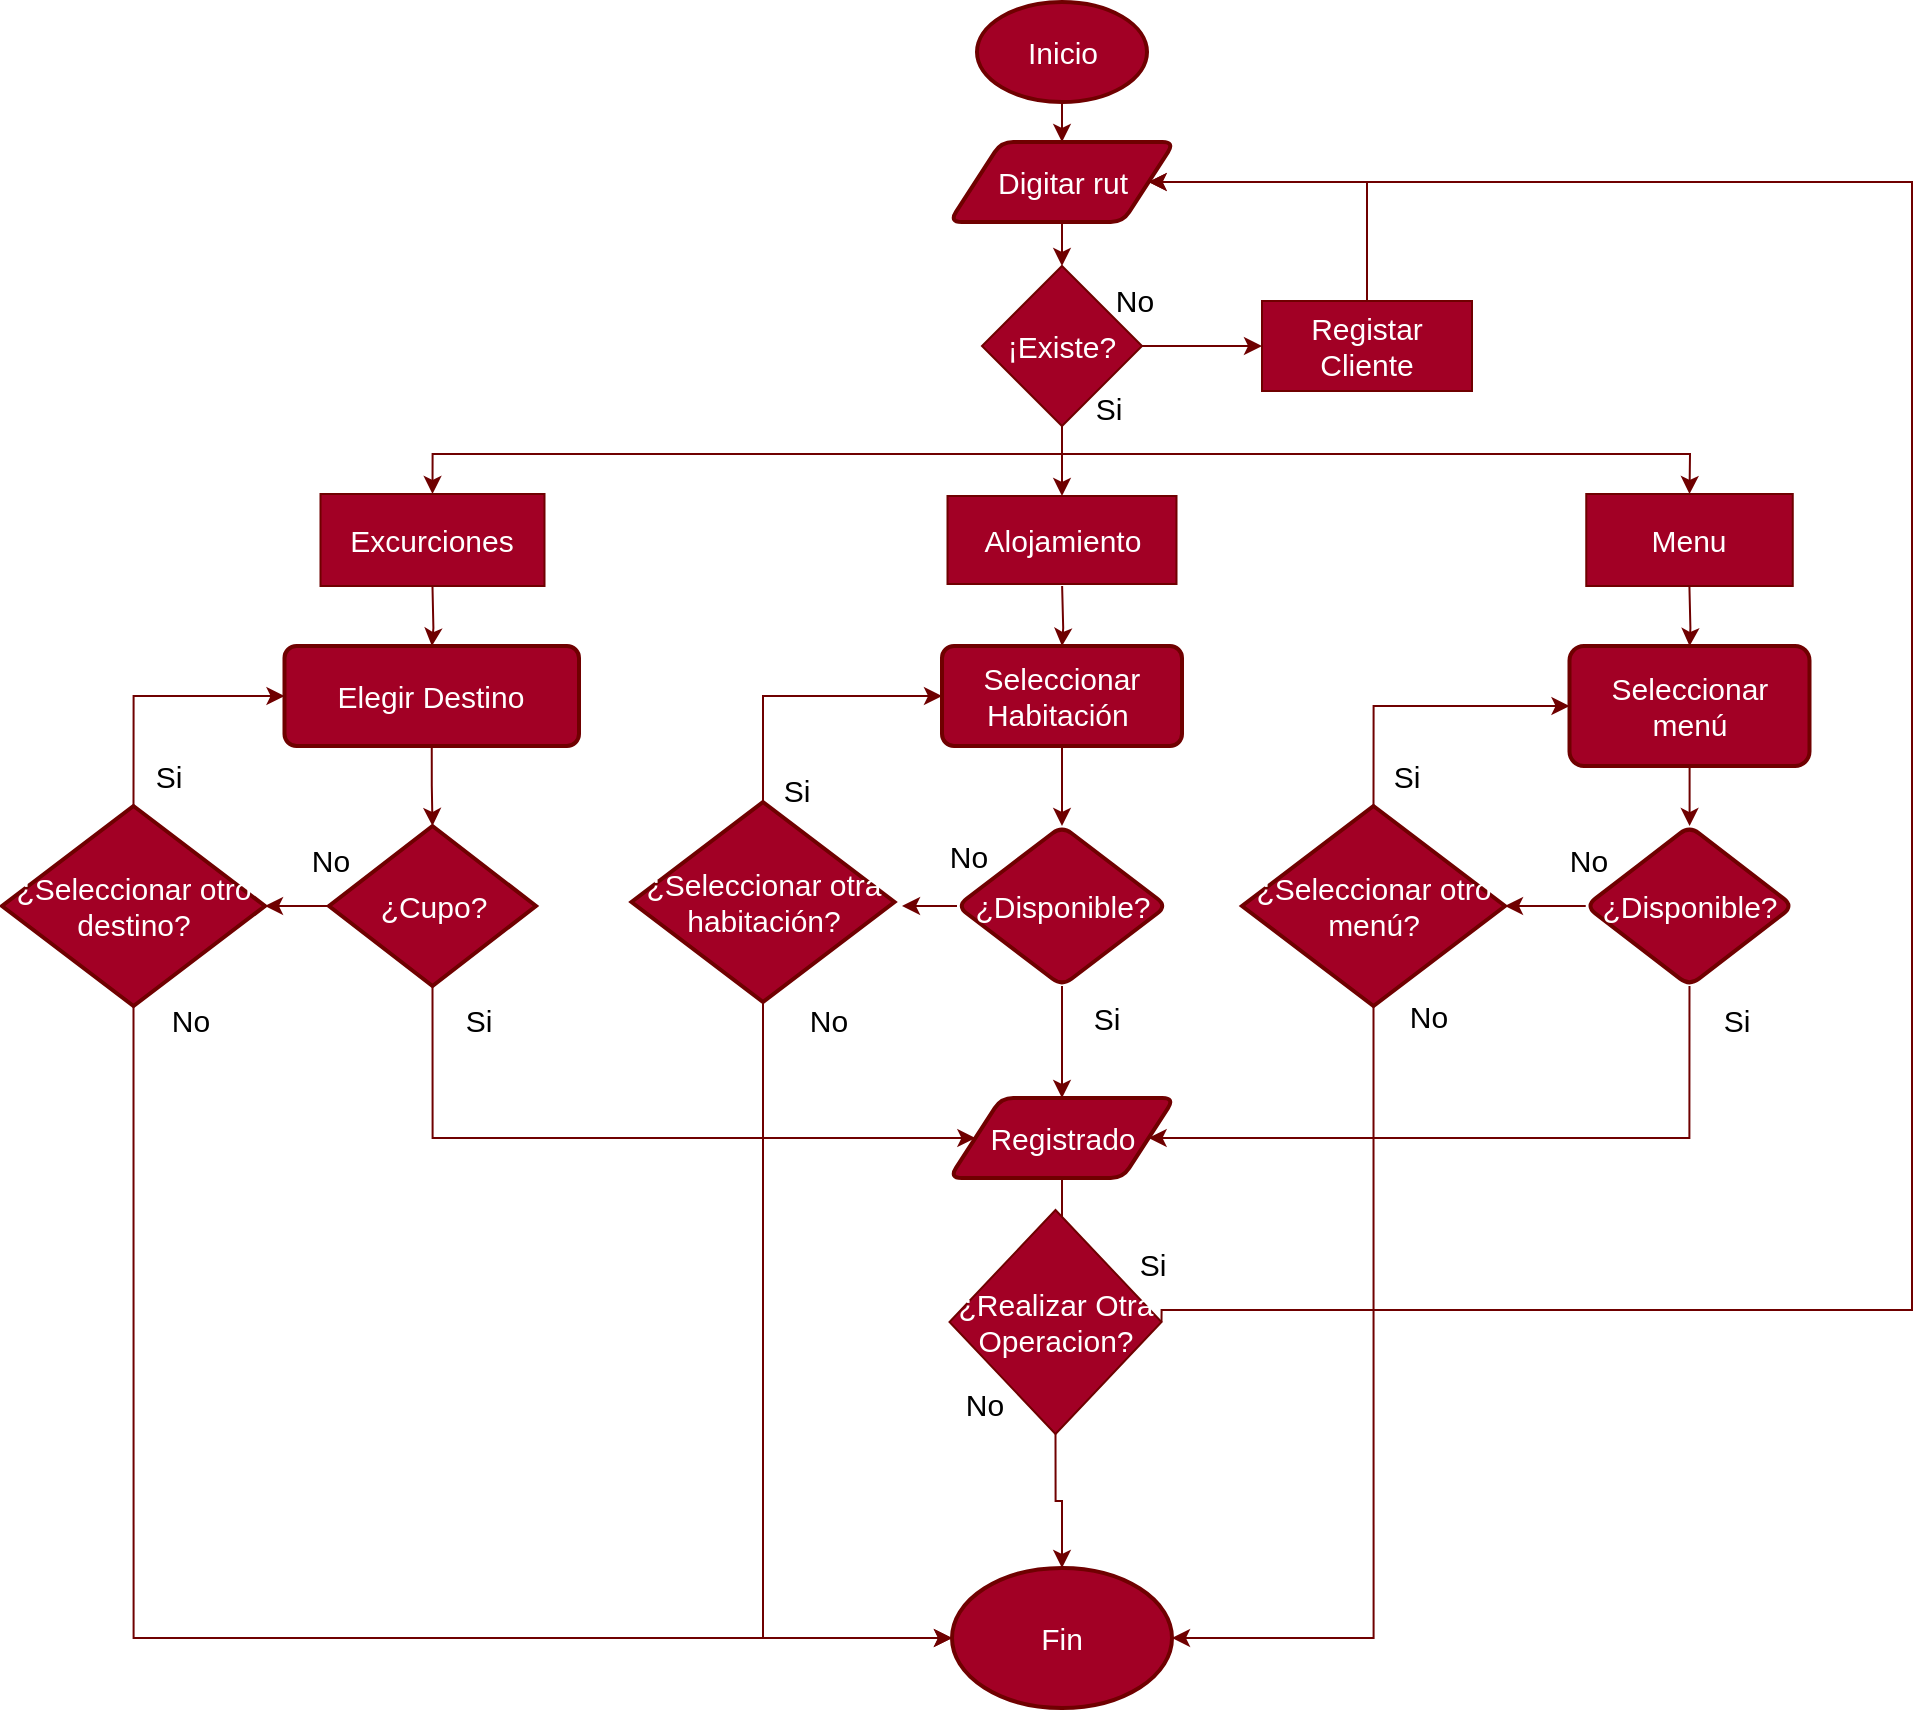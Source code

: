 <mxfile>
    <diagram id="OF3l6ANrcZxUyBVm6mN1" name="Page-1">
        <mxGraphModel dx="1988" dy="1126" grid="0" gridSize="10" guides="1" tooltips="1" connect="1" arrows="1" fold="1" page="0" pageScale="1" pageWidth="827" pageHeight="1169" math="0" shadow="0">
            <root>
                <mxCell id="0"/>
                <mxCell id="1" parent="0"/>
                <mxCell id="52" style="edgeStyle=orthogonalEdgeStyle;rounded=0;orthogonalLoop=1;jettySize=auto;html=1;exitX=0.5;exitY=1;exitDx=0;exitDy=0;exitPerimeter=0;entryX=0.5;entryY=0;entryDx=0;entryDy=0;fontSize=15;fillColor=#a20025;strokeColor=#6F0000;" parent="1" source="53" target="66" edge="1">
                    <mxGeometry relative="1" as="geometry"/>
                </mxCell>
                <mxCell id="53" value="Inicio" style="strokeWidth=2;html=1;shape=mxgraph.flowchart.start_2;whiteSpace=wrap;fontSize=15;fillColor=#a20025;fontColor=#ffffff;strokeColor=#6F0000;" parent="1" vertex="1">
                    <mxGeometry x="347.5" y="80" width="85" height="50" as="geometry"/>
                </mxCell>
                <mxCell id="54" value="" style="edgeStyle=orthogonalEdgeStyle;rounded=0;orthogonalLoop=1;jettySize=auto;html=1;fontSize=15;fillColor=#a20025;strokeColor=#6F0000;" parent="1" target="57" edge="1">
                    <mxGeometry relative="1" as="geometry">
                        <mxPoint x="75.235" y="372" as="sourcePoint"/>
                    </mxGeometry>
                </mxCell>
                <mxCell id="55" value="" style="edgeStyle=orthogonalEdgeStyle;rounded=0;orthogonalLoop=1;jettySize=auto;html=1;fontSize=15;fillColor=#a20025;strokeColor=#6F0000;" parent="1" target="68" edge="1">
                    <mxGeometry relative="1" as="geometry">
                        <mxPoint x="390.059" y="372" as="sourcePoint"/>
                    </mxGeometry>
                </mxCell>
                <mxCell id="56" value="" style="edgeStyle=orthogonalEdgeStyle;rounded=0;orthogonalLoop=1;jettySize=auto;html=1;fontSize=15;fillColor=#a20025;strokeColor=#6F0000;" parent="1" target="73" edge="1">
                    <mxGeometry relative="1" as="geometry">
                        <mxPoint x="703.706" y="372" as="sourcePoint"/>
                    </mxGeometry>
                </mxCell>
                <mxCell id="57" value="Elegir Destino" style="whiteSpace=wrap;html=1;strokeWidth=2;rounded=1;arcSize=12;fontSize=15;fillColor=#a20025;fontColor=#ffffff;strokeColor=#6F0000;" parent="1" vertex="1">
                    <mxGeometry x="1.25" y="402" width="147.25" height="50" as="geometry"/>
                </mxCell>
                <mxCell id="58" style="edgeStyle=orthogonalEdgeStyle;rounded=0;orthogonalLoop=1;jettySize=auto;html=1;exitX=0.5;exitY=1;exitDx=0;exitDy=0;exitPerimeter=0;entryX=0;entryY=0.5;entryDx=0;entryDy=0;fontSize=15;fillColor=#a20025;strokeColor=#6F0000;" parent="1" source="60" target="77" edge="1">
                    <mxGeometry relative="1" as="geometry">
                        <Array as="points">
                            <mxPoint x="75" y="648"/>
                        </Array>
                    </mxGeometry>
                </mxCell>
                <mxCell id="59" value="" style="edgeStyle=orthogonalEdgeStyle;rounded=0;orthogonalLoop=1;jettySize=auto;html=1;fontSize=15;fillColor=#a20025;strokeColor=#6F0000;" parent="1" source="60" target="84" edge="1">
                    <mxGeometry relative="1" as="geometry"/>
                </mxCell>
                <mxCell id="60" value="¿Cupo&lt;span style=&quot;background-color: initial; font-size: 15px;&quot;&gt;?&lt;/span&gt;" style="strokeWidth=2;html=1;shape=mxgraph.flowchart.decision;whiteSpace=wrap;fontSize=15;fillColor=#a20025;fontColor=#ffffff;strokeColor=#6F0000;" parent="1" vertex="1">
                    <mxGeometry x="23.5" y="492" width="103.5" height="80" as="geometry"/>
                </mxCell>
                <mxCell id="61" value="Si" style="text;html=1;align=center;verticalAlign=middle;resizable=0;points=[];autosize=1;fontSize=15;" parent="1" vertex="1">
                    <mxGeometry x="82.5" y="574" width="31" height="30" as="geometry"/>
                </mxCell>
                <mxCell id="62" value="No" style="text;html=1;align=center;verticalAlign=middle;resizable=0;points=[];autosize=1;fontSize=15;" parent="1" vertex="1">
                    <mxGeometry x="5.25" y="494" width="37" height="30" as="geometry"/>
                </mxCell>
                <mxCell id="63" style="edgeStyle=orthogonalEdgeStyle;rounded=0;orthogonalLoop=1;jettySize=auto;html=1;exitX=0.5;exitY=1;exitDx=0;exitDy=0;entryX=0.5;entryY=0;entryDx=0;entryDy=0;entryPerimeter=0;fontSize=15;fillColor=#a20025;strokeColor=#6F0000;" parent="1" source="57" target="60" edge="1">
                    <mxGeometry relative="1" as="geometry"/>
                </mxCell>
                <mxCell id="64" value="Fin" style="ellipse;whiteSpace=wrap;html=1;strokeWidth=2;fontSize=15;fillColor=#a20025;fontColor=#ffffff;strokeColor=#6F0000;" parent="1" vertex="1">
                    <mxGeometry x="335" y="863" width="110" height="70" as="geometry"/>
                </mxCell>
                <mxCell id="65" style="edgeStyle=orthogonalEdgeStyle;rounded=0;orthogonalLoop=1;jettySize=auto;html=1;exitX=0.5;exitY=1;exitDx=0;exitDy=0;entryX=0.5;entryY=0;entryDx=0;entryDy=0;fillColor=#a20025;strokeColor=#6F0000;fontSize=15;" parent="1" source="66" target="100" edge="1">
                    <mxGeometry relative="1" as="geometry"/>
                </mxCell>
                <mxCell id="66" value="Digitar rut" style="shape=parallelogram;html=1;strokeWidth=2;perimeter=parallelogramPerimeter;whiteSpace=wrap;rounded=1;arcSize=12;size=0.23;fontSize=15;fillColor=#a20025;fontColor=#ffffff;strokeColor=#6F0000;" parent="1" vertex="1">
                    <mxGeometry x="333.75" y="150" width="112.5" height="40" as="geometry"/>
                </mxCell>
                <mxCell id="67" value="" style="edgeStyle=orthogonalEdgeStyle;rounded=0;orthogonalLoop=1;jettySize=auto;html=1;fontSize=15;fillColor=#a20025;strokeColor=#6F0000;" parent="1" source="68" target="71" edge="1">
                    <mxGeometry relative="1" as="geometry"/>
                </mxCell>
                <mxCell id="68" value="Seleccionar Habitación&amp;nbsp;" style="whiteSpace=wrap;html=1;strokeWidth=2;rounded=1;arcSize=12;fontSize=15;fillColor=#a20025;fontColor=#ffffff;strokeColor=#6F0000;" parent="1" vertex="1">
                    <mxGeometry x="330" y="402" width="120" height="50" as="geometry"/>
                </mxCell>
                <mxCell id="69" style="edgeStyle=orthogonalEdgeStyle;rounded=0;orthogonalLoop=1;jettySize=auto;html=1;exitX=0.5;exitY=1;exitDx=0;exitDy=0;entryX=0.5;entryY=0;entryDx=0;entryDy=0;fontSize=15;fillColor=#a20025;strokeColor=#6F0000;" parent="1" source="71" target="77" edge="1">
                    <mxGeometry relative="1" as="geometry"/>
                </mxCell>
                <mxCell id="70" style="edgeStyle=orthogonalEdgeStyle;rounded=0;orthogonalLoop=1;jettySize=auto;html=1;exitX=0;exitY=0.5;exitDx=0;exitDy=0;fontSize=15;fillColor=#a20025;strokeColor=#6F0000;" parent="1" source="71" edge="1">
                    <mxGeometry relative="1" as="geometry">
                        <mxPoint x="310" y="531.545" as="targetPoint"/>
                    </mxGeometry>
                </mxCell>
                <mxCell id="71" value="¿Disponible?" style="rhombus;whiteSpace=wrap;html=1;strokeWidth=2;rounded=1;arcSize=12;fontSize=15;fillColor=#a20025;fontColor=#ffffff;strokeColor=#6F0000;" parent="1" vertex="1">
                    <mxGeometry x="337.5" y="492" width="105" height="80" as="geometry"/>
                </mxCell>
                <mxCell id="72" value="" style="edgeStyle=orthogonalEdgeStyle;rounded=0;orthogonalLoop=1;jettySize=auto;html=1;fontSize=15;fillColor=#a20025;strokeColor=#6F0000;" parent="1" source="73" target="75" edge="1">
                    <mxGeometry relative="1" as="geometry"/>
                </mxCell>
                <mxCell id="73" value="Seleccionar menú" style="whiteSpace=wrap;html=1;strokeWidth=2;rounded=1;arcSize=12;fontSize=15;fillColor=#a20025;fontColor=#ffffff;strokeColor=#6F0000;" parent="1" vertex="1">
                    <mxGeometry x="643.75" y="402" width="120" height="60" as="geometry"/>
                </mxCell>
                <mxCell id="74" style="edgeStyle=orthogonalEdgeStyle;rounded=0;orthogonalLoop=1;jettySize=auto;html=1;exitX=0.5;exitY=1;exitDx=0;exitDy=0;entryX=1;entryY=0.5;entryDx=0;entryDy=0;fontSize=15;fillColor=#a20025;strokeColor=#6F0000;" parent="1" source="75" target="77" edge="1">
                    <mxGeometry relative="1" as="geometry">
                        <Array as="points">
                            <mxPoint x="704" y="648"/>
                        </Array>
                    </mxGeometry>
                </mxCell>
                <mxCell id="75" value="¿Disponible?" style="rhombus;whiteSpace=wrap;html=1;strokeWidth=2;rounded=1;arcSize=12;fontSize=15;fillColor=#a20025;fontColor=#ffffff;strokeColor=#6F0000;" parent="1" vertex="1">
                    <mxGeometry x="651.87" y="492" width="103.75" height="80" as="geometry"/>
                </mxCell>
                <mxCell id="76" style="edgeStyle=orthogonalEdgeStyle;rounded=0;orthogonalLoop=1;jettySize=auto;html=1;exitX=0.5;exitY=1;exitDx=0;exitDy=0;fillColor=#a20025;strokeColor=#6F0000;fontSize=15;" parent="1" source="77" target="112" edge="1">
                    <mxGeometry relative="1" as="geometry"/>
                </mxCell>
                <mxCell id="77" value="Registrado" style="shape=parallelogram;html=1;strokeWidth=2;perimeter=parallelogramPerimeter;whiteSpace=wrap;rounded=1;arcSize=12;size=0.23;fontSize=15;fillColor=#a20025;fontColor=#ffffff;strokeColor=#6F0000;" parent="1" vertex="1">
                    <mxGeometry x="333.75" y="628" width="112.5" height="40" as="geometry"/>
                </mxCell>
                <mxCell id="78" value="No" style="text;html=1;align=center;verticalAlign=middle;resizable=0;points=[];autosize=1;fontSize=15;" parent="1" vertex="1">
                    <mxGeometry x="324" y="492" width="37" height="30" as="geometry"/>
                </mxCell>
                <mxCell id="79" value="Si&lt;div style=&quot;font-size: 15px;&quot;&gt;&lt;br style=&quot;font-size: 15px;&quot;&gt;&lt;/div&gt;" style="text;html=1;align=center;verticalAlign=middle;resizable=0;points=[];autosize=1;fontSize=15;" parent="1" vertex="1">
                    <mxGeometry x="396" y="573" width="31" height="48" as="geometry"/>
                </mxCell>
                <mxCell id="80" value="No" style="text;html=1;align=center;verticalAlign=middle;resizable=0;points=[];autosize=1;fontSize=15;" parent="1" vertex="1">
                    <mxGeometry x="634" y="494" width="37" height="30" as="geometry"/>
                </mxCell>
                <mxCell id="81" value="Si" style="text;html=1;align=center;verticalAlign=middle;resizable=0;points=[];autosize=1;fontSize=15;" parent="1" vertex="1">
                    <mxGeometry x="711" y="574" width="31" height="30" as="geometry"/>
                </mxCell>
                <mxCell id="82" style="edgeStyle=orthogonalEdgeStyle;rounded=0;orthogonalLoop=1;jettySize=auto;html=1;exitX=0.5;exitY=0;exitDx=0;exitDy=0;exitPerimeter=0;entryX=0;entryY=0.5;entryDx=0;entryDy=0;fontSize=15;fillColor=#a20025;strokeColor=#6F0000;" parent="1" source="84" target="57" edge="1">
                    <mxGeometry relative="1" as="geometry"/>
                </mxCell>
                <mxCell id="83" style="edgeStyle=orthogonalEdgeStyle;rounded=0;orthogonalLoop=1;jettySize=auto;html=1;exitX=0.5;exitY=1;exitDx=0;exitDy=0;exitPerimeter=0;entryX=0;entryY=0.5;entryDx=0;entryDy=0;fontSize=15;fillColor=#a20025;strokeColor=#6F0000;" parent="1" source="84" target="64" edge="1">
                    <mxGeometry relative="1" as="geometry"/>
                </mxCell>
                <mxCell id="84" value="¿Seleccionar otro destino&lt;span style=&quot;background-color: initial; font-size: 15px;&quot;&gt;?&lt;/span&gt;" style="strokeWidth=2;html=1;shape=mxgraph.flowchart.decision;whiteSpace=wrap;fontSize=15;fillColor=#a20025;fontColor=#ffffff;strokeColor=#6F0000;" parent="1" vertex="1">
                    <mxGeometry x="-140" y="482" width="131.5" height="100" as="geometry"/>
                </mxCell>
                <mxCell id="85" value="Si" style="text;html=1;align=center;verticalAlign=middle;resizable=0;points=[];autosize=1;fontSize=15;" parent="1" vertex="1">
                    <mxGeometry x="-72.5" y="452" width="31" height="30" as="geometry"/>
                </mxCell>
                <mxCell id="86" value="No" style="text;html=1;align=center;verticalAlign=middle;resizable=0;points=[];autosize=1;fontSize=15;" parent="1" vertex="1">
                    <mxGeometry x="-64.5" y="574" width="37" height="30" as="geometry"/>
                </mxCell>
                <mxCell id="87" style="edgeStyle=orthogonalEdgeStyle;rounded=0;orthogonalLoop=1;jettySize=auto;html=1;exitX=0.5;exitY=0;exitDx=0;exitDy=0;exitPerimeter=0;entryX=0;entryY=0.5;entryDx=0;entryDy=0;fontSize=15;fillColor=#a20025;strokeColor=#6F0000;" parent="1" source="89" target="68" edge="1">
                    <mxGeometry relative="1" as="geometry"/>
                </mxCell>
                <mxCell id="88" style="edgeStyle=orthogonalEdgeStyle;rounded=0;orthogonalLoop=1;jettySize=auto;html=1;exitX=0.5;exitY=1;exitDx=0;exitDy=0;exitPerimeter=0;entryX=0;entryY=0.5;entryDx=0;entryDy=0;fontSize=15;fillColor=#a20025;strokeColor=#6F0000;" parent="1" source="89" target="64" edge="1">
                    <mxGeometry relative="1" as="geometry"/>
                </mxCell>
                <mxCell id="89" value="¿Seleccionar otra habitación&lt;span style=&quot;background-color: initial; font-size: 15px;&quot;&gt;?&lt;/span&gt;" style="strokeWidth=2;html=1;shape=mxgraph.flowchart.decision;whiteSpace=wrap;fontSize=15;fillColor=#a20025;fontColor=#ffffff;strokeColor=#6F0000;" parent="1" vertex="1">
                    <mxGeometry x="174.75" y="480" width="131.5" height="100" as="geometry"/>
                </mxCell>
                <mxCell id="90" value="Si" style="text;html=1;align=center;verticalAlign=middle;resizable=0;points=[];autosize=1;fontSize=15;" parent="1" vertex="1">
                    <mxGeometry x="241" y="459" width="31" height="30" as="geometry"/>
                </mxCell>
                <mxCell id="91" value="No" style="text;html=1;align=center;verticalAlign=middle;resizable=0;points=[];autosize=1;fontSize=15;" parent="1" vertex="1">
                    <mxGeometry x="254" y="574" width="37" height="30" as="geometry"/>
                </mxCell>
                <mxCell id="92" style="edgeStyle=orthogonalEdgeStyle;rounded=0;orthogonalLoop=1;jettySize=auto;html=1;exitX=0.5;exitY=0;exitDx=0;exitDy=0;exitPerimeter=0;entryX=0;entryY=0.5;entryDx=0;entryDy=0;fontSize=15;fillColor=#a20025;strokeColor=#6F0000;" parent="1" source="94" target="73" edge="1">
                    <mxGeometry relative="1" as="geometry"/>
                </mxCell>
                <mxCell id="93" style="edgeStyle=orthogonalEdgeStyle;rounded=0;orthogonalLoop=1;jettySize=auto;html=1;exitX=0.5;exitY=1;exitDx=0;exitDy=0;exitPerimeter=0;entryX=1;entryY=0.5;entryDx=0;entryDy=0;fontSize=15;fillColor=#a20025;strokeColor=#6F0000;" parent="1" source="94" target="64" edge="1">
                    <mxGeometry relative="1" as="geometry"/>
                </mxCell>
                <mxCell id="94" value="¿Seleccionar otro menú&lt;span style=&quot;background-color: initial; font-size: 15px;&quot;&gt;?&lt;/span&gt;" style="strokeWidth=2;html=1;shape=mxgraph.flowchart.decision;whiteSpace=wrap;fontSize=15;fillColor=#a20025;fontColor=#ffffff;strokeColor=#6F0000;" parent="1" vertex="1">
                    <mxGeometry x="480" y="482" width="131.5" height="100" as="geometry"/>
                </mxCell>
                <mxCell id="95" style="edgeStyle=orthogonalEdgeStyle;rounded=0;orthogonalLoop=1;jettySize=auto;html=1;exitX=0;exitY=0.5;exitDx=0;exitDy=0;entryX=1;entryY=0.5;entryDx=0;entryDy=0;entryPerimeter=0;fontSize=15;fillColor=#a20025;strokeColor=#6F0000;" parent="1" source="75" target="94" edge="1">
                    <mxGeometry relative="1" as="geometry"/>
                </mxCell>
                <mxCell id="96" value="Si" style="text;html=1;align=center;verticalAlign=middle;resizable=0;points=[];autosize=1;fontSize=15;" parent="1" vertex="1">
                    <mxGeometry x="546" y="452" width="31" height="30" as="geometry"/>
                </mxCell>
                <mxCell id="97" value="No" style="text;html=1;align=center;verticalAlign=middle;resizable=0;points=[];autosize=1;fontSize=15;" parent="1" vertex="1">
                    <mxGeometry x="554" y="572" width="37" height="30" as="geometry"/>
                </mxCell>
                <mxCell id="98" value="" style="edgeStyle=orthogonalEdgeStyle;rounded=0;orthogonalLoop=1;jettySize=auto;html=1;fillColor=#a20025;strokeColor=#6F0000;fontSize=15;" parent="1" source="100" target="107" edge="1">
                    <mxGeometry relative="1" as="geometry"/>
                </mxCell>
                <mxCell id="99" style="edgeStyle=orthogonalEdgeStyle;rounded=0;orthogonalLoop=1;jettySize=auto;html=1;exitX=0.5;exitY=1;exitDx=0;exitDy=0;entryX=0.5;entryY=0;entryDx=0;entryDy=0;fillColor=#a20025;strokeColor=#6F0000;fontSize=15;" parent="1" source="100" target="103" edge="1">
                    <mxGeometry relative="1" as="geometry">
                        <Array as="points">
                            <mxPoint x="390" y="306"/>
                            <mxPoint x="75" y="306"/>
                        </Array>
                    </mxGeometry>
                </mxCell>
                <mxCell id="100" value="¡Existe?" style="rhombus;whiteSpace=wrap;html=1;fontSize=15;fillColor=#a20025;fontColor=#ffffff;strokeColor=#6F0000;" parent="1" vertex="1">
                    <mxGeometry x="350" y="212" width="80" height="80" as="geometry"/>
                </mxCell>
                <mxCell id="101" value="Si" style="text;html=1;align=center;verticalAlign=middle;resizable=0;points=[];autosize=1;fontSize=15;" parent="1" vertex="1">
                    <mxGeometry x="397" y="268" width="31" height="30" as="geometry"/>
                </mxCell>
                <mxCell id="102" value="No" style="text;html=1;align=center;verticalAlign=middle;resizable=0;points=[];autosize=1;fontSize=15;" parent="1" vertex="1">
                    <mxGeometry x="407" y="214" width="37" height="30" as="geometry"/>
                </mxCell>
                <mxCell id="103" value="Excurciones" style="rounded=0;whiteSpace=wrap;html=1;fontSize=15;fillColor=#a20025;fontColor=#ffffff;strokeColor=#6F0000;" parent="1" vertex="1">
                    <mxGeometry x="19.25" y="326" width="112" height="46" as="geometry"/>
                </mxCell>
                <mxCell id="104" value="Alojamiento" style="rounded=0;whiteSpace=wrap;html=1;fontSize=15;fillColor=#a20025;fontColor=#ffffff;strokeColor=#6F0000;" parent="1" vertex="1">
                    <mxGeometry x="332.75" y="327" width="114.5" height="44" as="geometry"/>
                </mxCell>
                <mxCell id="105" value="Menu" style="rounded=0;whiteSpace=wrap;html=1;fontSize=15;fillColor=#a20025;fontColor=#ffffff;strokeColor=#6F0000;" parent="1" vertex="1">
                    <mxGeometry x="652.13" y="326" width="103.25" height="46" as="geometry"/>
                </mxCell>
                <mxCell id="106" style="edgeStyle=orthogonalEdgeStyle;rounded=0;orthogonalLoop=1;jettySize=auto;html=1;exitX=0.5;exitY=0;exitDx=0;exitDy=0;entryX=1;entryY=0.5;entryDx=0;entryDy=0;fillColor=#a20025;strokeColor=#6F0000;fontSize=15;" parent="1" source="107" target="66" edge="1">
                    <mxGeometry relative="1" as="geometry">
                        <Array as="points">
                            <mxPoint x="543" y="170"/>
                        </Array>
                    </mxGeometry>
                </mxCell>
                <mxCell id="107" value="Registar Cliente" style="whiteSpace=wrap;html=1;fontSize=15;fillColor=#a20025;fontColor=#ffffff;strokeColor=#6F0000;" parent="1" vertex="1">
                    <mxGeometry x="490" y="229.5" width="105" height="45" as="geometry"/>
                </mxCell>
                <mxCell id="108" value="" style="endArrow=classic;html=1;rounded=0;exitX=0.5;exitY=1;exitDx=0;exitDy=0;entryX=0.5;entryY=0;entryDx=0;entryDy=0;fillColor=#a20025;strokeColor=#6F0000;fontSize=15;" parent="1" source="100" target="105" edge="1">
                    <mxGeometry width="50" height="50" relative="1" as="geometry">
                        <mxPoint x="388" y="422" as="sourcePoint"/>
                        <mxPoint x="438" y="372" as="targetPoint"/>
                        <Array as="points">
                            <mxPoint x="390" y="306"/>
                            <mxPoint x="704" y="306"/>
                        </Array>
                    </mxGeometry>
                </mxCell>
                <mxCell id="109" value="" style="endArrow=classic;html=1;rounded=0;exitX=0.5;exitY=1;exitDx=0;exitDy=0;entryX=0.5;entryY=0;entryDx=0;entryDy=0;fillColor=#a20025;strokeColor=#6F0000;fontSize=15;" parent="1" source="100" target="104" edge="1">
                    <mxGeometry width="50" height="50" relative="1" as="geometry">
                        <mxPoint x="441" y="339" as="sourcePoint"/>
                        <mxPoint x="491" y="289" as="targetPoint"/>
                    </mxGeometry>
                </mxCell>
                <mxCell id="110" style="edgeStyle=orthogonalEdgeStyle;rounded=0;orthogonalLoop=1;jettySize=auto;html=1;exitX=0.5;exitY=1;exitDx=0;exitDy=0;fillColor=#a20025;strokeColor=#6F0000;fontSize=15;" parent="1" source="112" target="64" edge="1">
                    <mxGeometry relative="1" as="geometry"/>
                </mxCell>
                <mxCell id="111" style="edgeStyle=orthogonalEdgeStyle;rounded=0;orthogonalLoop=1;jettySize=auto;html=1;exitX=1;exitY=0.5;exitDx=0;exitDy=0;entryX=1;entryY=0.5;entryDx=0;entryDy=0;fillColor=#a20025;strokeColor=#6F0000;fontSize=15;" parent="1" source="112" target="66" edge="1">
                    <mxGeometry relative="1" as="geometry">
                        <Array as="points">
                            <mxPoint x="815" y="734"/>
                            <mxPoint x="815" y="170"/>
                        </Array>
                    </mxGeometry>
                </mxCell>
                <mxCell id="112" value="¿Realizar Otra Operacion?" style="rhombus;whiteSpace=wrap;html=1;fillColor=#a20025;fontColor=#ffffff;strokeColor=#6F0000;fontSize=15;" parent="1" vertex="1">
                    <mxGeometry x="333.75" y="684" width="106" height="112" as="geometry"/>
                </mxCell>
                <mxCell id="113" value="Si" style="text;html=1;align=center;verticalAlign=middle;resizable=0;points=[];autosize=1;fontSize=15;" parent="1" vertex="1">
                    <mxGeometry x="419" y="696" width="31" height="30" as="geometry"/>
                </mxCell>
                <mxCell id="114" value="No" style="text;html=1;align=center;verticalAlign=middle;resizable=0;points=[];autosize=1;fontSize=15;" parent="1" vertex="1">
                    <mxGeometry x="332.75" y="766" width="37" height="30" as="geometry"/>
                </mxCell>
            </root>
        </mxGraphModel>
    </diagram>
</mxfile>